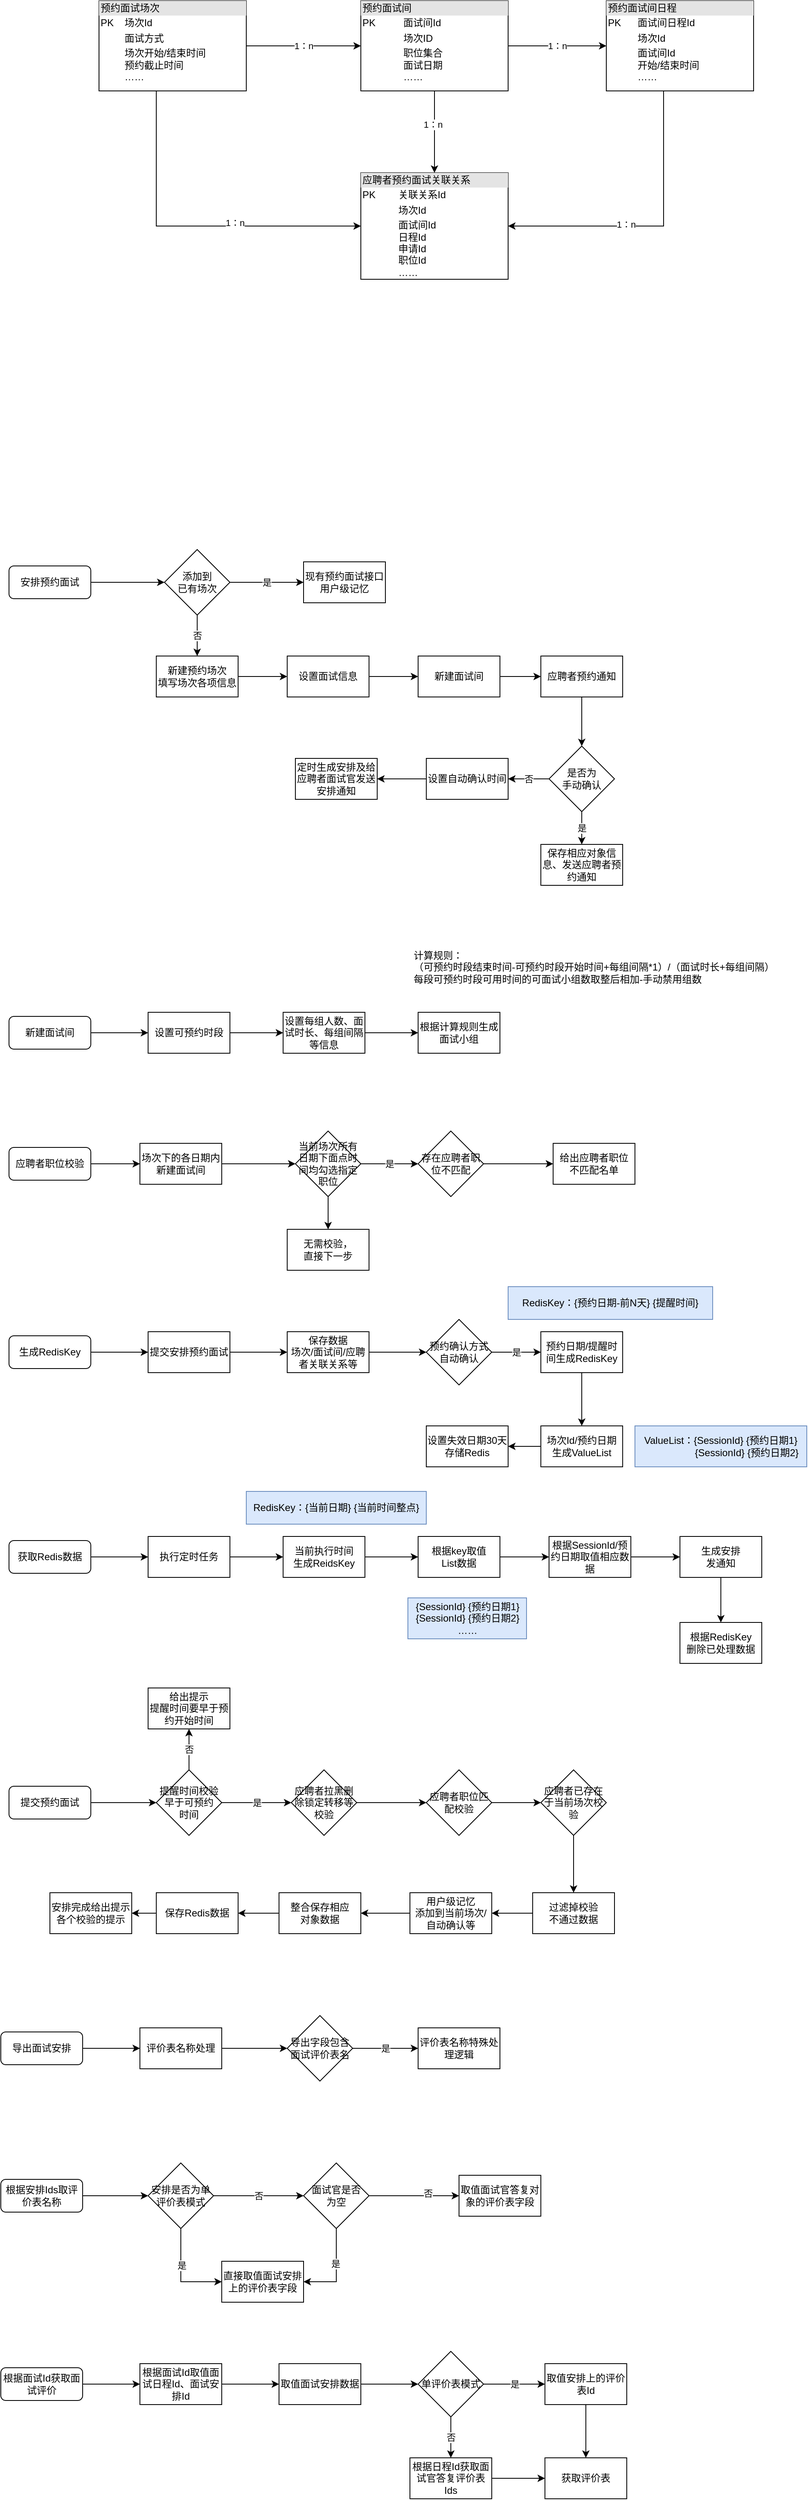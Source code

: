 <mxfile version="20.0.3" type="github">
  <diagram id="_McsPf8jb2U088-XCoP_" name="Page-1">
    <mxGraphModel dx="1038" dy="578" grid="1" gridSize="10" guides="1" tooltips="1" connect="1" arrows="1" fold="1" page="1" pageScale="1" pageWidth="300000" pageHeight="30000" math="0" shadow="0">
      <root>
        <mxCell id="0" />
        <mxCell id="1" parent="0" />
        <mxCell id="AKutZcXzC_K11kxw9h79-6" value="1：n" style="edgeStyle=orthogonalEdgeStyle;rounded=0;orthogonalLoop=1;jettySize=auto;html=1;" parent="1" source="AKutZcXzC_K11kxw9h79-1" target="AKutZcXzC_K11kxw9h79-2" edge="1">
          <mxGeometry relative="1" as="geometry" />
        </mxCell>
        <mxCell id="AKutZcXzC_K11kxw9h79-8" style="edgeStyle=orthogonalEdgeStyle;rounded=0;orthogonalLoop=1;jettySize=auto;html=1;entryX=0;entryY=0.5;entryDx=0;entryDy=0;" parent="1" source="AKutZcXzC_K11kxw9h79-1" target="AKutZcXzC_K11kxw9h79-4" edge="1">
          <mxGeometry relative="1" as="geometry">
            <Array as="points">
              <mxPoint x="250" y="445" />
            </Array>
          </mxGeometry>
        </mxCell>
        <mxCell id="AKutZcXzC_K11kxw9h79-9" value="1：n" style="edgeLabel;html=1;align=center;verticalAlign=middle;resizable=0;points=[];" parent="AKutZcXzC_K11kxw9h79-8" vertex="1" connectable="0">
          <mxGeometry x="0.257" y="4" relative="1" as="geometry">
            <mxPoint as="offset" />
          </mxGeometry>
        </mxCell>
        <mxCell id="AKutZcXzC_K11kxw9h79-1" value="&lt;div style=&quot;box-sizing: border-box ; width: 100% ; background: #e4e4e4 ; padding: 2px&quot;&gt;预约面试场次&lt;/div&gt;&lt;table style=&quot;width: 100% ; font-size: 1em&quot; cellpadding=&quot;2&quot; cellspacing=&quot;0&quot;&gt;&lt;tbody&gt;&lt;tr&gt;&lt;td&gt;PK&lt;/td&gt;&lt;td&gt;场次Id&amp;nbsp;&lt;/td&gt;&lt;/tr&gt;&lt;tr&gt;&lt;td&gt;&lt;br&gt;&lt;/td&gt;&lt;td&gt;面试方式&lt;/td&gt;&lt;/tr&gt;&lt;tr&gt;&lt;td&gt;&lt;/td&gt;&lt;td&gt;场次开始/结束时间&lt;br&gt;预约截止时间&lt;br&gt;……&lt;/td&gt;&lt;/tr&gt;&lt;/tbody&gt;&lt;/table&gt;" style="verticalAlign=top;align=left;overflow=fill;html=1;" parent="1" vertex="1">
          <mxGeometry x="180" y="170" width="180" height="110" as="geometry" />
        </mxCell>
        <mxCell id="AKutZcXzC_K11kxw9h79-7" value="1：n" style="edgeStyle=orthogonalEdgeStyle;rounded=0;orthogonalLoop=1;jettySize=auto;html=1;" parent="1" source="AKutZcXzC_K11kxw9h79-2" target="AKutZcXzC_K11kxw9h79-3" edge="1">
          <mxGeometry relative="1" as="geometry" />
        </mxCell>
        <mxCell id="AKutZcXzC_K11kxw9h79-10" value="" style="edgeStyle=orthogonalEdgeStyle;rounded=0;orthogonalLoop=1;jettySize=auto;html=1;" parent="1" source="AKutZcXzC_K11kxw9h79-2" target="AKutZcXzC_K11kxw9h79-4" edge="1">
          <mxGeometry relative="1" as="geometry" />
        </mxCell>
        <mxCell id="AKutZcXzC_K11kxw9h79-11" value="1：n" style="edgeLabel;html=1;align=center;verticalAlign=middle;resizable=0;points=[];" parent="AKutZcXzC_K11kxw9h79-10" vertex="1" connectable="0">
          <mxGeometry x="-0.184" y="-2" relative="1" as="geometry">
            <mxPoint as="offset" />
          </mxGeometry>
        </mxCell>
        <mxCell id="AKutZcXzC_K11kxw9h79-2" value="&lt;div style=&quot;box-sizing: border-box ; width: 100% ; background: #e4e4e4 ; padding: 2px&quot;&gt;预约面试间&lt;/div&gt;&lt;table style=&quot;width: 100% ; font-size: 1em&quot; cellpadding=&quot;2&quot; cellspacing=&quot;0&quot;&gt;&lt;tbody&gt;&lt;tr&gt;&lt;td&gt;PK&lt;/td&gt;&lt;td&gt;面试间Id&lt;/td&gt;&lt;/tr&gt;&lt;tr&gt;&lt;td&gt;&lt;br&gt;&lt;/td&gt;&lt;td&gt;场次ID&lt;/td&gt;&lt;/tr&gt;&lt;tr&gt;&lt;td&gt;&lt;/td&gt;&lt;td&gt;职位集合&lt;br&gt;面试日期&lt;br&gt;……&lt;/td&gt;&lt;/tr&gt;&lt;/tbody&gt;&lt;/table&gt;" style="verticalAlign=top;align=left;overflow=fill;html=1;" parent="1" vertex="1">
          <mxGeometry x="500" y="170" width="180" height="110" as="geometry" />
        </mxCell>
        <mxCell id="AKutZcXzC_K11kxw9h79-12" style="edgeStyle=orthogonalEdgeStyle;rounded=0;orthogonalLoop=1;jettySize=auto;html=1;entryX=1;entryY=0.5;entryDx=0;entryDy=0;" parent="1" source="AKutZcXzC_K11kxw9h79-3" target="AKutZcXzC_K11kxw9h79-4" edge="1">
          <mxGeometry relative="1" as="geometry">
            <Array as="points">
              <mxPoint x="870" y="445" />
            </Array>
          </mxGeometry>
        </mxCell>
        <mxCell id="AKutZcXzC_K11kxw9h79-13" value="1：n" style="edgeLabel;html=1;align=center;verticalAlign=middle;resizable=0;points=[];" parent="AKutZcXzC_K11kxw9h79-12" vertex="1" connectable="0">
          <mxGeometry x="0.19" y="-2" relative="1" as="geometry">
            <mxPoint as="offset" />
          </mxGeometry>
        </mxCell>
        <mxCell id="AKutZcXzC_K11kxw9h79-3" value="&lt;div style=&quot;box-sizing: border-box ; width: 100% ; background: #e4e4e4 ; padding: 2px&quot;&gt;预约面试间日程&lt;/div&gt;&lt;table style=&quot;width: 100% ; font-size: 1em&quot; cellpadding=&quot;2&quot; cellspacing=&quot;0&quot;&gt;&lt;tbody&gt;&lt;tr&gt;&lt;td&gt;PK&lt;/td&gt;&lt;td&gt;面试间日程Id&lt;/td&gt;&lt;/tr&gt;&lt;tr&gt;&lt;td&gt;&lt;br&gt;&lt;/td&gt;&lt;td&gt;场次Id&lt;/td&gt;&lt;/tr&gt;&lt;tr&gt;&lt;td&gt;&lt;/td&gt;&lt;td&gt;面试间Id&lt;br&gt;开始/结束时间&lt;br&gt;……&lt;/td&gt;&lt;/tr&gt;&lt;/tbody&gt;&lt;/table&gt;" style="verticalAlign=top;align=left;overflow=fill;html=1;" parent="1" vertex="1">
          <mxGeometry x="800" y="170" width="180" height="110" as="geometry" />
        </mxCell>
        <mxCell id="AKutZcXzC_K11kxw9h79-4" value="&lt;div style=&quot;box-sizing: border-box ; width: 100% ; background: #e4e4e4 ; padding: 2px&quot;&gt;应聘者预约面试关联关系&lt;/div&gt;&lt;table style=&quot;width: 100% ; font-size: 1em&quot; cellpadding=&quot;2&quot; cellspacing=&quot;0&quot;&gt;&lt;tbody&gt;&lt;tr&gt;&lt;td&gt;PK&lt;/td&gt;&lt;td&gt;关联关系Id&lt;/td&gt;&lt;/tr&gt;&lt;tr&gt;&lt;td&gt;&lt;br&gt;&lt;/td&gt;&lt;td&gt;场次Id&lt;/td&gt;&lt;/tr&gt;&lt;tr&gt;&lt;td&gt;&lt;/td&gt;&lt;td&gt;面试间Id&lt;br&gt;日程Id&lt;br&gt;申请Id&lt;br&gt;职位Id&lt;br&gt;……&lt;br&gt;&lt;br&gt;&lt;/td&gt;&lt;/tr&gt;&lt;/tbody&gt;&lt;/table&gt;" style="verticalAlign=top;align=left;overflow=fill;html=1;" parent="1" vertex="1">
          <mxGeometry x="500" y="380" width="180" height="130" as="geometry" />
        </mxCell>
        <mxCell id="AKutZcXzC_K11kxw9h79-26" value="" style="edgeStyle=orthogonalEdgeStyle;rounded=0;orthogonalLoop=1;jettySize=auto;html=1;" parent="1" source="AKutZcXzC_K11kxw9h79-14" target="AKutZcXzC_K11kxw9h79-15" edge="1">
          <mxGeometry relative="1" as="geometry" />
        </mxCell>
        <mxCell id="AKutZcXzC_K11kxw9h79-14" value="安排预约面试" style="rounded=1;whiteSpace=wrap;html=1;" parent="1" vertex="1">
          <mxGeometry x="70" y="860" width="100" height="40" as="geometry" />
        </mxCell>
        <mxCell id="AKutZcXzC_K11kxw9h79-27" value="是" style="edgeStyle=orthogonalEdgeStyle;rounded=0;orthogonalLoop=1;jettySize=auto;html=1;" parent="1" source="AKutZcXzC_K11kxw9h79-15" target="AKutZcXzC_K11kxw9h79-16" edge="1">
          <mxGeometry relative="1" as="geometry" />
        </mxCell>
        <mxCell id="AKutZcXzC_K11kxw9h79-28" value="否" style="edgeStyle=orthogonalEdgeStyle;rounded=0;orthogonalLoop=1;jettySize=auto;html=1;" parent="1" source="AKutZcXzC_K11kxw9h79-15" target="AKutZcXzC_K11kxw9h79-18" edge="1">
          <mxGeometry relative="1" as="geometry" />
        </mxCell>
        <mxCell id="AKutZcXzC_K11kxw9h79-15" value="添加到&lt;br&gt;已有场次" style="rhombus;whiteSpace=wrap;html=1;" parent="1" vertex="1">
          <mxGeometry x="260" y="840" width="80" height="80" as="geometry" />
        </mxCell>
        <mxCell id="AKutZcXzC_K11kxw9h79-16" value="现有预约面试接口&lt;br&gt;用户级记忆" style="rounded=0;whiteSpace=wrap;html=1;" parent="1" vertex="1">
          <mxGeometry x="430" y="855" width="100" height="50" as="geometry" />
        </mxCell>
        <mxCell id="AKutZcXzC_K11kxw9h79-29" value="" style="edgeStyle=orthogonalEdgeStyle;rounded=0;orthogonalLoop=1;jettySize=auto;html=1;" parent="1" source="AKutZcXzC_K11kxw9h79-18" target="AKutZcXzC_K11kxw9h79-19" edge="1">
          <mxGeometry relative="1" as="geometry" />
        </mxCell>
        <mxCell id="AKutZcXzC_K11kxw9h79-18" value="新建预约场次&lt;br&gt;填写场次各项信息" style="rounded=0;whiteSpace=wrap;html=1;" parent="1" vertex="1">
          <mxGeometry x="250" y="970" width="100" height="50" as="geometry" />
        </mxCell>
        <mxCell id="AKutZcXzC_K11kxw9h79-30" value="" style="edgeStyle=orthogonalEdgeStyle;rounded=0;orthogonalLoop=1;jettySize=auto;html=1;" parent="1" source="AKutZcXzC_K11kxw9h79-19" target="AKutZcXzC_K11kxw9h79-20" edge="1">
          <mxGeometry relative="1" as="geometry" />
        </mxCell>
        <mxCell id="AKutZcXzC_K11kxw9h79-19" value="设置面试信息" style="rounded=0;whiteSpace=wrap;html=1;" parent="1" vertex="1">
          <mxGeometry x="410" y="970" width="100" height="50" as="geometry" />
        </mxCell>
        <mxCell id="AKutZcXzC_K11kxw9h79-31" value="" style="edgeStyle=orthogonalEdgeStyle;rounded=0;orthogonalLoop=1;jettySize=auto;html=1;" parent="1" source="AKutZcXzC_K11kxw9h79-20" target="AKutZcXzC_K11kxw9h79-21" edge="1">
          <mxGeometry relative="1" as="geometry" />
        </mxCell>
        <mxCell id="AKutZcXzC_K11kxw9h79-20" value="新建面试间" style="rounded=0;whiteSpace=wrap;html=1;" parent="1" vertex="1">
          <mxGeometry x="570" y="970" width="100" height="50" as="geometry" />
        </mxCell>
        <mxCell id="AKutZcXzC_K11kxw9h79-32" value="" style="edgeStyle=orthogonalEdgeStyle;rounded=0;orthogonalLoop=1;jettySize=auto;html=1;" parent="1" source="AKutZcXzC_K11kxw9h79-21" target="AKutZcXzC_K11kxw9h79-22" edge="1">
          <mxGeometry relative="1" as="geometry" />
        </mxCell>
        <mxCell id="AKutZcXzC_K11kxw9h79-21" value="应聘者预约通知" style="rounded=0;whiteSpace=wrap;html=1;" parent="1" vertex="1">
          <mxGeometry x="720" y="970" width="100" height="50" as="geometry" />
        </mxCell>
        <mxCell id="AKutZcXzC_K11kxw9h79-33" value="是" style="edgeStyle=orthogonalEdgeStyle;rounded=0;orthogonalLoop=1;jettySize=auto;html=1;" parent="1" source="AKutZcXzC_K11kxw9h79-22" target="AKutZcXzC_K11kxw9h79-23" edge="1">
          <mxGeometry relative="1" as="geometry" />
        </mxCell>
        <mxCell id="AKutZcXzC_K11kxw9h79-34" value="否" style="edgeStyle=orthogonalEdgeStyle;rounded=0;orthogonalLoop=1;jettySize=auto;html=1;" parent="1" source="AKutZcXzC_K11kxw9h79-22" target="AKutZcXzC_K11kxw9h79-24" edge="1">
          <mxGeometry relative="1" as="geometry" />
        </mxCell>
        <mxCell id="AKutZcXzC_K11kxw9h79-22" value="是否为&lt;br&gt;手动确认" style="rhombus;whiteSpace=wrap;html=1;" parent="1" vertex="1">
          <mxGeometry x="730" y="1080" width="80" height="80" as="geometry" />
        </mxCell>
        <mxCell id="AKutZcXzC_K11kxw9h79-23" value="保存相应对象信息、发送应聘者预约通知" style="rounded=0;whiteSpace=wrap;html=1;" parent="1" vertex="1">
          <mxGeometry x="720" y="1200" width="100" height="50" as="geometry" />
        </mxCell>
        <mxCell id="AKutZcXzC_K11kxw9h79-35" value="" style="edgeStyle=orthogonalEdgeStyle;rounded=0;orthogonalLoop=1;jettySize=auto;html=1;" parent="1" source="AKutZcXzC_K11kxw9h79-24" target="AKutZcXzC_K11kxw9h79-25" edge="1">
          <mxGeometry relative="1" as="geometry" />
        </mxCell>
        <mxCell id="AKutZcXzC_K11kxw9h79-24" value="设置自动确认时间" style="rounded=0;whiteSpace=wrap;html=1;" parent="1" vertex="1">
          <mxGeometry x="580" y="1095" width="100" height="50" as="geometry" />
        </mxCell>
        <mxCell id="AKutZcXzC_K11kxw9h79-25" value="定时生成安排及给应聘者面试官发送安排通知" style="rounded=0;whiteSpace=wrap;html=1;" parent="1" vertex="1">
          <mxGeometry x="420" y="1095" width="100" height="50" as="geometry" />
        </mxCell>
        <mxCell id="AKutZcXzC_K11kxw9h79-43" value="" style="edgeStyle=orthogonalEdgeStyle;rounded=0;orthogonalLoop=1;jettySize=auto;html=1;" parent="1" source="AKutZcXzC_K11kxw9h79-36" target="AKutZcXzC_K11kxw9h79-37" edge="1">
          <mxGeometry relative="1" as="geometry" />
        </mxCell>
        <mxCell id="AKutZcXzC_K11kxw9h79-36" value="新建面试间" style="rounded=1;whiteSpace=wrap;html=1;" parent="1" vertex="1">
          <mxGeometry x="70" y="1410" width="100" height="40" as="geometry" />
        </mxCell>
        <mxCell id="AKutZcXzC_K11kxw9h79-44" value="" style="edgeStyle=orthogonalEdgeStyle;rounded=0;orthogonalLoop=1;jettySize=auto;html=1;" parent="1" source="AKutZcXzC_K11kxw9h79-37" target="AKutZcXzC_K11kxw9h79-40" edge="1">
          <mxGeometry relative="1" as="geometry" />
        </mxCell>
        <mxCell id="AKutZcXzC_K11kxw9h79-37" value="设置可预约时段" style="rounded=0;whiteSpace=wrap;html=1;" parent="1" vertex="1">
          <mxGeometry x="240" y="1405" width="100" height="50" as="geometry" />
        </mxCell>
        <mxCell id="AKutZcXzC_K11kxw9h79-38" value="根据计算规则生成面试小组" style="rounded=0;whiteSpace=wrap;html=1;" parent="1" vertex="1">
          <mxGeometry x="570" y="1405" width="100" height="50" as="geometry" />
        </mxCell>
        <mxCell id="AKutZcXzC_K11kxw9h79-45" value="" style="edgeStyle=orthogonalEdgeStyle;rounded=0;orthogonalLoop=1;jettySize=auto;html=1;" parent="1" source="AKutZcXzC_K11kxw9h79-40" target="AKutZcXzC_K11kxw9h79-38" edge="1">
          <mxGeometry relative="1" as="geometry" />
        </mxCell>
        <mxCell id="AKutZcXzC_K11kxw9h79-40" value="设置每组人数、面试时长、每组间隔等信息" style="rounded=0;whiteSpace=wrap;html=1;" parent="1" vertex="1">
          <mxGeometry x="405" y="1405" width="100" height="50" as="geometry" />
        </mxCell>
        <mxCell id="AKutZcXzC_K11kxw9h79-42" value="&lt;div style=&quot;text-align: left&quot;&gt;&lt;span&gt;计算规则：&lt;/span&gt;&lt;/div&gt;&lt;div style=&quot;text-align: left&quot;&gt;&lt;span&gt;（可预约时段结束时间-可预约时段开始时间+每组间隔*1）/（面试时长+每组间隔）&lt;/span&gt;&lt;/div&gt;&lt;div style=&quot;text-align: left&quot;&gt;&lt;span&gt;每段可预约时段可用时间的可面试小组数取整后相加-手动禁用组数&lt;/span&gt;&lt;/div&gt;" style="text;html=1;strokeColor=none;fillColor=none;align=center;verticalAlign=middle;whiteSpace=wrap;rounded=0;" parent="1" vertex="1">
          <mxGeometry x="560" y="1310" width="450" height="80" as="geometry" />
        </mxCell>
        <mxCell id="AKutZcXzC_K11kxw9h79-51" value="" style="edgeStyle=orthogonalEdgeStyle;rounded=0;orthogonalLoop=1;jettySize=auto;html=1;" parent="1" source="AKutZcXzC_K11kxw9h79-46" target="AKutZcXzC_K11kxw9h79-47" edge="1">
          <mxGeometry relative="1" as="geometry" />
        </mxCell>
        <mxCell id="AKutZcXzC_K11kxw9h79-46" value="应聘者职位校验" style="rounded=1;whiteSpace=wrap;html=1;" parent="1" vertex="1">
          <mxGeometry x="70" y="1570" width="100" height="40" as="geometry" />
        </mxCell>
        <mxCell id="AKutZcXzC_K11kxw9h79-52" value="" style="edgeStyle=orthogonalEdgeStyle;rounded=0;orthogonalLoop=1;jettySize=auto;html=1;" parent="1" source="AKutZcXzC_K11kxw9h79-47" target="AKutZcXzC_K11kxw9h79-48" edge="1">
          <mxGeometry relative="1" as="geometry" />
        </mxCell>
        <mxCell id="AKutZcXzC_K11kxw9h79-47" value="场次下的各日期内新建面试间" style="rounded=0;whiteSpace=wrap;html=1;" parent="1" vertex="1">
          <mxGeometry x="230" y="1565" width="100" height="50" as="geometry" />
        </mxCell>
        <mxCell id="AKutZcXzC_K11kxw9h79-53" value="是" style="edgeStyle=orthogonalEdgeStyle;rounded=0;orthogonalLoop=1;jettySize=auto;html=1;" parent="1" source="AKutZcXzC_K11kxw9h79-48" target="AKutZcXzC_K11kxw9h79-49" edge="1">
          <mxGeometry relative="1" as="geometry" />
        </mxCell>
        <mxCell id="AKutZcXzC_K11kxw9h79-55" value="" style="edgeStyle=orthogonalEdgeStyle;rounded=0;orthogonalLoop=1;jettySize=auto;html=1;" parent="1" source="AKutZcXzC_K11kxw9h79-48" target="AKutZcXzC_K11kxw9h79-54" edge="1">
          <mxGeometry relative="1" as="geometry" />
        </mxCell>
        <mxCell id="AKutZcXzC_K11kxw9h79-48" value="当前场次所有日期下面点时间均勾选指定职位" style="rhombus;whiteSpace=wrap;html=1;" parent="1" vertex="1">
          <mxGeometry x="420" y="1550" width="80" height="80" as="geometry" />
        </mxCell>
        <mxCell id="AKutZcXzC_K11kxw9h79-56" value="" style="edgeStyle=orthogonalEdgeStyle;rounded=0;orthogonalLoop=1;jettySize=auto;html=1;" parent="1" source="AKutZcXzC_K11kxw9h79-49" target="AKutZcXzC_K11kxw9h79-50" edge="1">
          <mxGeometry relative="1" as="geometry" />
        </mxCell>
        <mxCell id="AKutZcXzC_K11kxw9h79-49" value="存在应聘者职位不匹配" style="rhombus;whiteSpace=wrap;html=1;" parent="1" vertex="1">
          <mxGeometry x="570" y="1550" width="80" height="80" as="geometry" />
        </mxCell>
        <mxCell id="AKutZcXzC_K11kxw9h79-50" value="给出应聘者职位&lt;br&gt;不匹配名单" style="rounded=0;whiteSpace=wrap;html=1;" parent="1" vertex="1">
          <mxGeometry x="735" y="1565" width="100" height="50" as="geometry" />
        </mxCell>
        <mxCell id="AKutZcXzC_K11kxw9h79-54" value="无需校验，&lt;br&gt;直接下一步" style="rounded=0;whiteSpace=wrap;html=1;" parent="1" vertex="1">
          <mxGeometry x="410" y="1670" width="100" height="50" as="geometry" />
        </mxCell>
        <mxCell id="NbpE_9AWWfiQ8LceVUcb-12" value="" style="edgeStyle=orthogonalEdgeStyle;rounded=0;orthogonalLoop=1;jettySize=auto;html=1;" edge="1" parent="1" source="NbpE_9AWWfiQ8LceVUcb-1" target="NbpE_9AWWfiQ8LceVUcb-3">
          <mxGeometry relative="1" as="geometry" />
        </mxCell>
        <mxCell id="NbpE_9AWWfiQ8LceVUcb-1" value="生成RedisKey" style="rounded=1;whiteSpace=wrap;html=1;" vertex="1" parent="1">
          <mxGeometry x="70" y="1800" width="100" height="40" as="geometry" />
        </mxCell>
        <mxCell id="NbpE_9AWWfiQ8LceVUcb-13" value="" style="edgeStyle=orthogonalEdgeStyle;rounded=0;orthogonalLoop=1;jettySize=auto;html=1;" edge="1" parent="1" source="NbpE_9AWWfiQ8LceVUcb-3" target="NbpE_9AWWfiQ8LceVUcb-4">
          <mxGeometry relative="1" as="geometry" />
        </mxCell>
        <mxCell id="NbpE_9AWWfiQ8LceVUcb-3" value="提交安排预约面试" style="rounded=0;whiteSpace=wrap;html=1;" vertex="1" parent="1">
          <mxGeometry x="240" y="1795" width="100" height="50" as="geometry" />
        </mxCell>
        <mxCell id="NbpE_9AWWfiQ8LceVUcb-14" value="" style="edgeStyle=orthogonalEdgeStyle;rounded=0;orthogonalLoop=1;jettySize=auto;html=1;" edge="1" parent="1" source="NbpE_9AWWfiQ8LceVUcb-4" target="NbpE_9AWWfiQ8LceVUcb-5">
          <mxGeometry relative="1" as="geometry" />
        </mxCell>
        <mxCell id="NbpE_9AWWfiQ8LceVUcb-4" value="保存数据&lt;br&gt;场次/面试间/应聘者关联关系等" style="rounded=0;whiteSpace=wrap;html=1;" vertex="1" parent="1">
          <mxGeometry x="410" y="1795" width="100" height="50" as="geometry" />
        </mxCell>
        <mxCell id="NbpE_9AWWfiQ8LceVUcb-15" value="是" style="edgeStyle=orthogonalEdgeStyle;rounded=0;orthogonalLoop=1;jettySize=auto;html=1;" edge="1" parent="1" source="NbpE_9AWWfiQ8LceVUcb-5" target="NbpE_9AWWfiQ8LceVUcb-6">
          <mxGeometry relative="1" as="geometry" />
        </mxCell>
        <mxCell id="NbpE_9AWWfiQ8LceVUcb-5" value="预约确认方式&lt;br&gt;自动确认" style="rhombus;whiteSpace=wrap;html=1;" vertex="1" parent="1">
          <mxGeometry x="580" y="1780" width="80" height="80" as="geometry" />
        </mxCell>
        <mxCell id="NbpE_9AWWfiQ8LceVUcb-18" value="" style="edgeStyle=orthogonalEdgeStyle;rounded=0;orthogonalLoop=1;jettySize=auto;html=1;" edge="1" parent="1" source="NbpE_9AWWfiQ8LceVUcb-6" target="NbpE_9AWWfiQ8LceVUcb-10">
          <mxGeometry relative="1" as="geometry" />
        </mxCell>
        <mxCell id="NbpE_9AWWfiQ8LceVUcb-6" value="预约日期/提醒时间生成RedisKey" style="rounded=0;whiteSpace=wrap;html=1;" vertex="1" parent="1">
          <mxGeometry x="720" y="1795" width="100" height="50" as="geometry" />
        </mxCell>
        <mxCell id="NbpE_9AWWfiQ8LceVUcb-9" value="RedisKey：{预约日期-前N天} {提醒时间}" style="text;html=1;strokeColor=#6c8ebf;fillColor=#dae8fc;align=center;verticalAlign=middle;whiteSpace=wrap;rounded=0;" vertex="1" parent="1">
          <mxGeometry x="680" y="1740" width="250" height="40" as="geometry" />
        </mxCell>
        <mxCell id="NbpE_9AWWfiQ8LceVUcb-30" value="" style="edgeStyle=orthogonalEdgeStyle;rounded=0;orthogonalLoop=1;jettySize=auto;html=1;" edge="1" parent="1" source="NbpE_9AWWfiQ8LceVUcb-10" target="NbpE_9AWWfiQ8LceVUcb-29">
          <mxGeometry relative="1" as="geometry" />
        </mxCell>
        <mxCell id="NbpE_9AWWfiQ8LceVUcb-10" value="场次Id/预约日期&lt;br&gt;生成ValueList" style="rounded=0;whiteSpace=wrap;html=1;" vertex="1" parent="1">
          <mxGeometry x="720" y="1910" width="100" height="50" as="geometry" />
        </mxCell>
        <mxCell id="NbpE_9AWWfiQ8LceVUcb-11" value="ValueList：{SessionId} {预约日期1}&lt;br&gt;&amp;nbsp; &amp;nbsp; &amp;nbsp; &amp;nbsp; &amp;nbsp; &amp;nbsp; &amp;nbsp; &amp;nbsp; &amp;nbsp; &amp;nbsp;{SessionId} {预约日期2}" style="text;html=1;strokeColor=#6c8ebf;fillColor=#dae8fc;align=center;verticalAlign=middle;whiteSpace=wrap;rounded=0;" vertex="1" parent="1">
          <mxGeometry x="835" y="1910" width="210" height="50" as="geometry" />
        </mxCell>
        <mxCell id="NbpE_9AWWfiQ8LceVUcb-31" value="" style="edgeStyle=orthogonalEdgeStyle;rounded=0;orthogonalLoop=1;jettySize=auto;html=1;" edge="1" parent="1" source="NbpE_9AWWfiQ8LceVUcb-19" target="NbpE_9AWWfiQ8LceVUcb-20">
          <mxGeometry relative="1" as="geometry" />
        </mxCell>
        <mxCell id="NbpE_9AWWfiQ8LceVUcb-19" value="获取Redis数据" style="rounded=1;whiteSpace=wrap;html=1;" vertex="1" parent="1">
          <mxGeometry x="70" y="2050" width="100" height="40" as="geometry" />
        </mxCell>
        <mxCell id="NbpE_9AWWfiQ8LceVUcb-32" value="" style="edgeStyle=orthogonalEdgeStyle;rounded=0;orthogonalLoop=1;jettySize=auto;html=1;" edge="1" parent="1" source="NbpE_9AWWfiQ8LceVUcb-20" target="NbpE_9AWWfiQ8LceVUcb-21">
          <mxGeometry relative="1" as="geometry" />
        </mxCell>
        <mxCell id="NbpE_9AWWfiQ8LceVUcb-20" value="执行定时任务" style="rounded=0;whiteSpace=wrap;html=1;" vertex="1" parent="1">
          <mxGeometry x="240" y="2045" width="100" height="50" as="geometry" />
        </mxCell>
        <mxCell id="NbpE_9AWWfiQ8LceVUcb-33" value="" style="edgeStyle=orthogonalEdgeStyle;rounded=0;orthogonalLoop=1;jettySize=auto;html=1;" edge="1" parent="1" source="NbpE_9AWWfiQ8LceVUcb-21" target="NbpE_9AWWfiQ8LceVUcb-23">
          <mxGeometry relative="1" as="geometry" />
        </mxCell>
        <mxCell id="NbpE_9AWWfiQ8LceVUcb-21" value="当前执行时间&lt;br&gt;生成ReidsKey" style="rounded=0;whiteSpace=wrap;html=1;" vertex="1" parent="1">
          <mxGeometry x="405" y="2045" width="100" height="50" as="geometry" />
        </mxCell>
        <mxCell id="NbpE_9AWWfiQ8LceVUcb-22" value="RedisKey：{当前日期} {当前时间整点}" style="text;html=1;strokeColor=#6c8ebf;fillColor=#dae8fc;align=center;verticalAlign=middle;whiteSpace=wrap;rounded=0;" vertex="1" parent="1">
          <mxGeometry x="360" y="1990" width="220" height="40" as="geometry" />
        </mxCell>
        <mxCell id="NbpE_9AWWfiQ8LceVUcb-34" value="" style="edgeStyle=orthogonalEdgeStyle;rounded=0;orthogonalLoop=1;jettySize=auto;html=1;" edge="1" parent="1" source="NbpE_9AWWfiQ8LceVUcb-23" target="NbpE_9AWWfiQ8LceVUcb-25">
          <mxGeometry relative="1" as="geometry" />
        </mxCell>
        <mxCell id="NbpE_9AWWfiQ8LceVUcb-23" value="根据key取值&lt;br&gt;List数据" style="rounded=0;whiteSpace=wrap;html=1;" vertex="1" parent="1">
          <mxGeometry x="570" y="2045" width="100" height="50" as="geometry" />
        </mxCell>
        <mxCell id="NbpE_9AWWfiQ8LceVUcb-24" value="{SessionId} {预约日期1}&lt;br&gt;{SessionId} {预约日期2}&lt;br&gt;……" style="text;html=1;strokeColor=#6c8ebf;fillColor=#dae8fc;align=center;verticalAlign=middle;whiteSpace=wrap;rounded=0;" vertex="1" parent="1">
          <mxGeometry x="557.5" y="2120" width="145" height="50" as="geometry" />
        </mxCell>
        <mxCell id="NbpE_9AWWfiQ8LceVUcb-35" value="" style="edgeStyle=orthogonalEdgeStyle;rounded=0;orthogonalLoop=1;jettySize=auto;html=1;" edge="1" parent="1" source="NbpE_9AWWfiQ8LceVUcb-25" target="NbpE_9AWWfiQ8LceVUcb-27">
          <mxGeometry relative="1" as="geometry" />
        </mxCell>
        <mxCell id="NbpE_9AWWfiQ8LceVUcb-25" value="根据SessionId/预约日期取值相应数据" style="rounded=0;whiteSpace=wrap;html=1;" vertex="1" parent="1">
          <mxGeometry x="730" y="2045" width="100" height="50" as="geometry" />
        </mxCell>
        <mxCell id="NbpE_9AWWfiQ8LceVUcb-36" value="" style="edgeStyle=orthogonalEdgeStyle;rounded=0;orthogonalLoop=1;jettySize=auto;html=1;" edge="1" parent="1" source="NbpE_9AWWfiQ8LceVUcb-27" target="NbpE_9AWWfiQ8LceVUcb-28">
          <mxGeometry relative="1" as="geometry" />
        </mxCell>
        <mxCell id="NbpE_9AWWfiQ8LceVUcb-27" value="生成安排&lt;br&gt;发通知" style="rounded=0;whiteSpace=wrap;html=1;" vertex="1" parent="1">
          <mxGeometry x="890" y="2045" width="100" height="50" as="geometry" />
        </mxCell>
        <mxCell id="NbpE_9AWWfiQ8LceVUcb-28" value="根据RedisKey&lt;br&gt;删除已处理数据" style="rounded=0;whiteSpace=wrap;html=1;" vertex="1" parent="1">
          <mxGeometry x="890" y="2150" width="100" height="50" as="geometry" />
        </mxCell>
        <mxCell id="NbpE_9AWWfiQ8LceVUcb-29" value="设置失效日期30天&lt;br&gt;存储Redis" style="rounded=0;whiteSpace=wrap;html=1;" vertex="1" parent="1">
          <mxGeometry x="580" y="1910" width="100" height="50" as="geometry" />
        </mxCell>
        <mxCell id="NbpE_9AWWfiQ8LceVUcb-48" value="" style="edgeStyle=orthogonalEdgeStyle;rounded=0;orthogonalLoop=1;jettySize=auto;html=1;" edge="1" parent="1" source="NbpE_9AWWfiQ8LceVUcb-37" target="NbpE_9AWWfiQ8LceVUcb-38">
          <mxGeometry relative="1" as="geometry" />
        </mxCell>
        <mxCell id="NbpE_9AWWfiQ8LceVUcb-37" value="提交预约面试" style="rounded=1;whiteSpace=wrap;html=1;" vertex="1" parent="1">
          <mxGeometry x="70" y="2350" width="100" height="40" as="geometry" />
        </mxCell>
        <mxCell id="NbpE_9AWWfiQ8LceVUcb-49" value="是" style="edgeStyle=orthogonalEdgeStyle;rounded=0;orthogonalLoop=1;jettySize=auto;html=1;" edge="1" parent="1" source="NbpE_9AWWfiQ8LceVUcb-38" target="NbpE_9AWWfiQ8LceVUcb-39">
          <mxGeometry relative="1" as="geometry" />
        </mxCell>
        <mxCell id="NbpE_9AWWfiQ8LceVUcb-50" value="否" style="edgeStyle=orthogonalEdgeStyle;rounded=0;orthogonalLoop=1;jettySize=auto;html=1;" edge="1" parent="1" source="NbpE_9AWWfiQ8LceVUcb-38" target="NbpE_9AWWfiQ8LceVUcb-41">
          <mxGeometry relative="1" as="geometry" />
        </mxCell>
        <mxCell id="NbpE_9AWWfiQ8LceVUcb-38" value="提醒时间校验&lt;br&gt;早于可预约&lt;br&gt;时间" style="rhombus;whiteSpace=wrap;html=1;" vertex="1" parent="1">
          <mxGeometry x="250" y="2330" width="80" height="80" as="geometry" />
        </mxCell>
        <mxCell id="NbpE_9AWWfiQ8LceVUcb-51" value="" style="edgeStyle=orthogonalEdgeStyle;rounded=0;orthogonalLoop=1;jettySize=auto;html=1;" edge="1" parent="1" source="NbpE_9AWWfiQ8LceVUcb-39" target="NbpE_9AWWfiQ8LceVUcb-42">
          <mxGeometry relative="1" as="geometry" />
        </mxCell>
        <mxCell id="NbpE_9AWWfiQ8LceVUcb-39" value="应聘者拉黑删除锁定转移等校验" style="rhombus;whiteSpace=wrap;html=1;" vertex="1" parent="1">
          <mxGeometry x="415" y="2330" width="80" height="80" as="geometry" />
        </mxCell>
        <mxCell id="NbpE_9AWWfiQ8LceVUcb-41" value="给出提示&lt;br&gt;提醒时间要早于预约开始时间" style="rounded=0;whiteSpace=wrap;html=1;" vertex="1" parent="1">
          <mxGeometry x="240" y="2230" width="100" height="50" as="geometry" />
        </mxCell>
        <mxCell id="NbpE_9AWWfiQ8LceVUcb-52" value="" style="edgeStyle=orthogonalEdgeStyle;rounded=0;orthogonalLoop=1;jettySize=auto;html=1;" edge="1" parent="1" source="NbpE_9AWWfiQ8LceVUcb-42" target="NbpE_9AWWfiQ8LceVUcb-43">
          <mxGeometry relative="1" as="geometry" />
        </mxCell>
        <mxCell id="NbpE_9AWWfiQ8LceVUcb-42" value="应聘者职位匹配校验" style="rhombus;whiteSpace=wrap;html=1;" vertex="1" parent="1">
          <mxGeometry x="580" y="2330" width="80" height="80" as="geometry" />
        </mxCell>
        <mxCell id="NbpE_9AWWfiQ8LceVUcb-55" value="" style="edgeStyle=orthogonalEdgeStyle;rounded=0;orthogonalLoop=1;jettySize=auto;html=1;" edge="1" parent="1" source="NbpE_9AWWfiQ8LceVUcb-43" target="NbpE_9AWWfiQ8LceVUcb-54">
          <mxGeometry relative="1" as="geometry" />
        </mxCell>
        <mxCell id="NbpE_9AWWfiQ8LceVUcb-43" value="应聘者已存在于当前场次校验" style="rhombus;whiteSpace=wrap;html=1;" vertex="1" parent="1">
          <mxGeometry x="720" y="2330" width="80" height="80" as="geometry" />
        </mxCell>
        <mxCell id="NbpE_9AWWfiQ8LceVUcb-57" value="" style="edgeStyle=orthogonalEdgeStyle;rounded=0;orthogonalLoop=1;jettySize=auto;html=1;" edge="1" parent="1" source="NbpE_9AWWfiQ8LceVUcb-44" target="NbpE_9AWWfiQ8LceVUcb-45">
          <mxGeometry relative="1" as="geometry" />
        </mxCell>
        <mxCell id="NbpE_9AWWfiQ8LceVUcb-44" value="用户级记忆&lt;br&gt;添加到当前场次/自动确认等" style="rounded=0;whiteSpace=wrap;html=1;" vertex="1" parent="1">
          <mxGeometry x="560" y="2480" width="100" height="50" as="geometry" />
        </mxCell>
        <mxCell id="NbpE_9AWWfiQ8LceVUcb-58" value="" style="edgeStyle=orthogonalEdgeStyle;rounded=0;orthogonalLoop=1;jettySize=auto;html=1;" edge="1" parent="1" source="NbpE_9AWWfiQ8LceVUcb-45" target="NbpE_9AWWfiQ8LceVUcb-46">
          <mxGeometry relative="1" as="geometry" />
        </mxCell>
        <mxCell id="NbpE_9AWWfiQ8LceVUcb-45" value="整合保存相应&lt;br&gt;对象数据" style="rounded=0;whiteSpace=wrap;html=1;" vertex="1" parent="1">
          <mxGeometry x="400" y="2480" width="100" height="50" as="geometry" />
        </mxCell>
        <mxCell id="NbpE_9AWWfiQ8LceVUcb-59" value="" style="edgeStyle=orthogonalEdgeStyle;rounded=0;orthogonalLoop=1;jettySize=auto;html=1;" edge="1" parent="1" source="NbpE_9AWWfiQ8LceVUcb-46" target="NbpE_9AWWfiQ8LceVUcb-47">
          <mxGeometry relative="1" as="geometry" />
        </mxCell>
        <mxCell id="NbpE_9AWWfiQ8LceVUcb-46" value="保存Redis数据" style="rounded=0;whiteSpace=wrap;html=1;" vertex="1" parent="1">
          <mxGeometry x="250" y="2480" width="100" height="50" as="geometry" />
        </mxCell>
        <mxCell id="NbpE_9AWWfiQ8LceVUcb-47" value="安排完成给出提示&lt;br&gt;各个校验的提示" style="rounded=0;whiteSpace=wrap;html=1;" vertex="1" parent="1">
          <mxGeometry x="120" y="2480" width="100" height="50" as="geometry" />
        </mxCell>
        <mxCell id="NbpE_9AWWfiQ8LceVUcb-56" value="" style="edgeStyle=orthogonalEdgeStyle;rounded=0;orthogonalLoop=1;jettySize=auto;html=1;" edge="1" parent="1" source="NbpE_9AWWfiQ8LceVUcb-54" target="NbpE_9AWWfiQ8LceVUcb-44">
          <mxGeometry relative="1" as="geometry" />
        </mxCell>
        <mxCell id="NbpE_9AWWfiQ8LceVUcb-54" value="过滤掉校验&lt;br&gt;不通过数据" style="rounded=0;whiteSpace=wrap;html=1;" vertex="1" parent="1">
          <mxGeometry x="710" y="2480" width="100" height="50" as="geometry" />
        </mxCell>
        <mxCell id="NbpE_9AWWfiQ8LceVUcb-81" value="" style="edgeStyle=orthogonalEdgeStyle;rounded=0;orthogonalLoop=1;jettySize=auto;html=1;" edge="1" parent="1" source="NbpE_9AWWfiQ8LceVUcb-60" target="NbpE_9AWWfiQ8LceVUcb-61">
          <mxGeometry relative="1" as="geometry" />
        </mxCell>
        <mxCell id="NbpE_9AWWfiQ8LceVUcb-60" value="导出面试安排" style="rounded=1;whiteSpace=wrap;html=1;" vertex="1" parent="1">
          <mxGeometry x="60" y="2650" width="100" height="40" as="geometry" />
        </mxCell>
        <mxCell id="NbpE_9AWWfiQ8LceVUcb-82" value="" style="edgeStyle=orthogonalEdgeStyle;rounded=0;orthogonalLoop=1;jettySize=auto;html=1;" edge="1" parent="1" source="NbpE_9AWWfiQ8LceVUcb-61" target="NbpE_9AWWfiQ8LceVUcb-63">
          <mxGeometry relative="1" as="geometry" />
        </mxCell>
        <mxCell id="NbpE_9AWWfiQ8LceVUcb-61" value="评价表名称处理" style="rounded=0;whiteSpace=wrap;html=1;" vertex="1" parent="1">
          <mxGeometry x="230" y="2645" width="100" height="50" as="geometry" />
        </mxCell>
        <mxCell id="NbpE_9AWWfiQ8LceVUcb-62" value="评价表名称特殊处理逻辑" style="rounded=0;whiteSpace=wrap;html=1;" vertex="1" parent="1">
          <mxGeometry x="570" y="2645" width="100" height="50" as="geometry" />
        </mxCell>
        <mxCell id="NbpE_9AWWfiQ8LceVUcb-83" value="是" style="edgeStyle=orthogonalEdgeStyle;rounded=0;orthogonalLoop=1;jettySize=auto;html=1;" edge="1" parent="1" source="NbpE_9AWWfiQ8LceVUcb-63" target="NbpE_9AWWfiQ8LceVUcb-62">
          <mxGeometry relative="1" as="geometry" />
        </mxCell>
        <mxCell id="NbpE_9AWWfiQ8LceVUcb-63" value="导出字段包含&lt;br&gt;面试评价表名" style="rhombus;whiteSpace=wrap;html=1;" vertex="1" parent="1">
          <mxGeometry x="410" y="2630" width="80" height="80" as="geometry" />
        </mxCell>
        <mxCell id="NbpE_9AWWfiQ8LceVUcb-73" value="" style="edgeStyle=orthogonalEdgeStyle;rounded=0;orthogonalLoop=1;jettySize=auto;html=1;" edge="1" parent="1" source="NbpE_9AWWfiQ8LceVUcb-66" target="NbpE_9AWWfiQ8LceVUcb-68">
          <mxGeometry relative="1" as="geometry" />
        </mxCell>
        <mxCell id="NbpE_9AWWfiQ8LceVUcb-66" value="根据安排Ids取评价表名称" style="rounded=1;whiteSpace=wrap;html=1;" vertex="1" parent="1">
          <mxGeometry x="60" y="2830" width="100" height="40" as="geometry" />
        </mxCell>
        <mxCell id="NbpE_9AWWfiQ8LceVUcb-74" value="否" style="edgeStyle=orthogonalEdgeStyle;rounded=0;orthogonalLoop=1;jettySize=auto;html=1;" edge="1" parent="1" source="NbpE_9AWWfiQ8LceVUcb-68" target="NbpE_9AWWfiQ8LceVUcb-70">
          <mxGeometry relative="1" as="geometry">
            <Array as="points">
              <mxPoint x="370" y="2850" />
              <mxPoint x="370" y="2850" />
            </Array>
          </mxGeometry>
        </mxCell>
        <mxCell id="NbpE_9AWWfiQ8LceVUcb-79" style="edgeStyle=orthogonalEdgeStyle;rounded=0;orthogonalLoop=1;jettySize=auto;html=1;entryX=0;entryY=0.5;entryDx=0;entryDy=0;" edge="1" parent="1" source="NbpE_9AWWfiQ8LceVUcb-68" target="NbpE_9AWWfiQ8LceVUcb-69">
          <mxGeometry relative="1" as="geometry">
            <Array as="points">
              <mxPoint x="280" y="2955" />
            </Array>
          </mxGeometry>
        </mxCell>
        <mxCell id="NbpE_9AWWfiQ8LceVUcb-80" value="是" style="edgeLabel;html=1;align=center;verticalAlign=middle;resizable=0;points=[];" vertex="1" connectable="0" parent="NbpE_9AWWfiQ8LceVUcb-79">
          <mxGeometry x="-0.221" y="1" relative="1" as="geometry">
            <mxPoint as="offset" />
          </mxGeometry>
        </mxCell>
        <mxCell id="NbpE_9AWWfiQ8LceVUcb-68" value="安排是否为单评价表模式" style="rhombus;whiteSpace=wrap;html=1;" vertex="1" parent="1">
          <mxGeometry x="240" y="2810" width="80" height="80" as="geometry" />
        </mxCell>
        <mxCell id="NbpE_9AWWfiQ8LceVUcb-69" value="直接取值面试安排上的评价表字段" style="rounded=0;whiteSpace=wrap;html=1;" vertex="1" parent="1">
          <mxGeometry x="330" y="2930" width="100" height="50" as="geometry" />
        </mxCell>
        <mxCell id="NbpE_9AWWfiQ8LceVUcb-75" value="" style="edgeStyle=orthogonalEdgeStyle;rounded=0;orthogonalLoop=1;jettySize=auto;html=1;" edge="1" parent="1" source="NbpE_9AWWfiQ8LceVUcb-70" target="NbpE_9AWWfiQ8LceVUcb-72">
          <mxGeometry relative="1" as="geometry" />
        </mxCell>
        <mxCell id="NbpE_9AWWfiQ8LceVUcb-76" value="否" style="edgeLabel;html=1;align=center;verticalAlign=middle;resizable=0;points=[];" vertex="1" connectable="0" parent="NbpE_9AWWfiQ8LceVUcb-75">
          <mxGeometry x="0.309" y="3" relative="1" as="geometry">
            <mxPoint as="offset" />
          </mxGeometry>
        </mxCell>
        <mxCell id="NbpE_9AWWfiQ8LceVUcb-77" style="edgeStyle=orthogonalEdgeStyle;rounded=0;orthogonalLoop=1;jettySize=auto;html=1;entryX=1;entryY=0.5;entryDx=0;entryDy=0;" edge="1" parent="1" source="NbpE_9AWWfiQ8LceVUcb-70" target="NbpE_9AWWfiQ8LceVUcb-69">
          <mxGeometry relative="1" as="geometry" />
        </mxCell>
        <mxCell id="NbpE_9AWWfiQ8LceVUcb-78" value="是" style="edgeLabel;html=1;align=center;verticalAlign=middle;resizable=0;points=[];" vertex="1" connectable="0" parent="NbpE_9AWWfiQ8LceVUcb-77">
          <mxGeometry x="-0.185" y="-1" relative="1" as="geometry">
            <mxPoint as="offset" />
          </mxGeometry>
        </mxCell>
        <mxCell id="NbpE_9AWWfiQ8LceVUcb-70" value="面试官是否&lt;br&gt;为空" style="rhombus;whiteSpace=wrap;html=1;" vertex="1" parent="1">
          <mxGeometry x="430" y="2810" width="80" height="80" as="geometry" />
        </mxCell>
        <mxCell id="NbpE_9AWWfiQ8LceVUcb-72" value="取值面试官答复对象的评价表字段" style="rounded=0;whiteSpace=wrap;html=1;" vertex="1" parent="1">
          <mxGeometry x="620" y="2825" width="100" height="50" as="geometry" />
        </mxCell>
        <mxCell id="NbpE_9AWWfiQ8LceVUcb-91" value="" style="edgeStyle=orthogonalEdgeStyle;rounded=0;orthogonalLoop=1;jettySize=auto;html=1;" edge="1" parent="1" source="NbpE_9AWWfiQ8LceVUcb-84" target="NbpE_9AWWfiQ8LceVUcb-85">
          <mxGeometry relative="1" as="geometry" />
        </mxCell>
        <mxCell id="NbpE_9AWWfiQ8LceVUcb-84" value="根据面试Id获取面试评价" style="rounded=1;whiteSpace=wrap;html=1;" vertex="1" parent="1">
          <mxGeometry x="60" y="3060" width="100" height="40" as="geometry" />
        </mxCell>
        <mxCell id="NbpE_9AWWfiQ8LceVUcb-92" value="" style="edgeStyle=orthogonalEdgeStyle;rounded=0;orthogonalLoop=1;jettySize=auto;html=1;" edge="1" parent="1" source="NbpE_9AWWfiQ8LceVUcb-85" target="NbpE_9AWWfiQ8LceVUcb-86">
          <mxGeometry relative="1" as="geometry" />
        </mxCell>
        <mxCell id="NbpE_9AWWfiQ8LceVUcb-85" value="根据面试Id取值面试日程Id、面试安排Id" style="rounded=0;whiteSpace=wrap;html=1;" vertex="1" parent="1">
          <mxGeometry x="230" y="3055" width="100" height="50" as="geometry" />
        </mxCell>
        <mxCell id="NbpE_9AWWfiQ8LceVUcb-93" value="" style="edgeStyle=orthogonalEdgeStyle;rounded=0;orthogonalLoop=1;jettySize=auto;html=1;" edge="1" parent="1" source="NbpE_9AWWfiQ8LceVUcb-86" target="NbpE_9AWWfiQ8LceVUcb-87">
          <mxGeometry relative="1" as="geometry" />
        </mxCell>
        <mxCell id="NbpE_9AWWfiQ8LceVUcb-86" value="取值面试安排数据" style="rounded=0;whiteSpace=wrap;html=1;" vertex="1" parent="1">
          <mxGeometry x="400" y="3055" width="100" height="50" as="geometry" />
        </mxCell>
        <mxCell id="NbpE_9AWWfiQ8LceVUcb-94" value="是" style="edgeStyle=orthogonalEdgeStyle;rounded=0;orthogonalLoop=1;jettySize=auto;html=1;" edge="1" parent="1" source="NbpE_9AWWfiQ8LceVUcb-87" target="NbpE_9AWWfiQ8LceVUcb-88">
          <mxGeometry relative="1" as="geometry" />
        </mxCell>
        <mxCell id="NbpE_9AWWfiQ8LceVUcb-95" value="否" style="edgeStyle=orthogonalEdgeStyle;rounded=0;orthogonalLoop=1;jettySize=auto;html=1;" edge="1" parent="1" source="NbpE_9AWWfiQ8LceVUcb-87" target="NbpE_9AWWfiQ8LceVUcb-89">
          <mxGeometry relative="1" as="geometry" />
        </mxCell>
        <mxCell id="NbpE_9AWWfiQ8LceVUcb-87" value="单评价表模式" style="rhombus;whiteSpace=wrap;html=1;" vertex="1" parent="1">
          <mxGeometry x="570" y="3040" width="80" height="80" as="geometry" />
        </mxCell>
        <mxCell id="NbpE_9AWWfiQ8LceVUcb-97" value="" style="edgeStyle=orthogonalEdgeStyle;rounded=0;orthogonalLoop=1;jettySize=auto;html=1;" edge="1" parent="1" source="NbpE_9AWWfiQ8LceVUcb-88" target="NbpE_9AWWfiQ8LceVUcb-90">
          <mxGeometry relative="1" as="geometry" />
        </mxCell>
        <mxCell id="NbpE_9AWWfiQ8LceVUcb-88" value="取值安排上的评价表Id" style="rounded=0;whiteSpace=wrap;html=1;" vertex="1" parent="1">
          <mxGeometry x="725" y="3055" width="100" height="50" as="geometry" />
        </mxCell>
        <mxCell id="NbpE_9AWWfiQ8LceVUcb-96" value="" style="edgeStyle=orthogonalEdgeStyle;rounded=0;orthogonalLoop=1;jettySize=auto;html=1;" edge="1" parent="1" source="NbpE_9AWWfiQ8LceVUcb-89" target="NbpE_9AWWfiQ8LceVUcb-90">
          <mxGeometry relative="1" as="geometry" />
        </mxCell>
        <mxCell id="NbpE_9AWWfiQ8LceVUcb-89" value="根据日程Id获取面试官答复评价表Ids" style="rounded=0;whiteSpace=wrap;html=1;" vertex="1" parent="1">
          <mxGeometry x="560" y="3170" width="100" height="50" as="geometry" />
        </mxCell>
        <mxCell id="NbpE_9AWWfiQ8LceVUcb-90" value="获取评价表" style="rounded=0;whiteSpace=wrap;html=1;" vertex="1" parent="1">
          <mxGeometry x="725" y="3170" width="100" height="50" as="geometry" />
        </mxCell>
      </root>
    </mxGraphModel>
  </diagram>
</mxfile>
